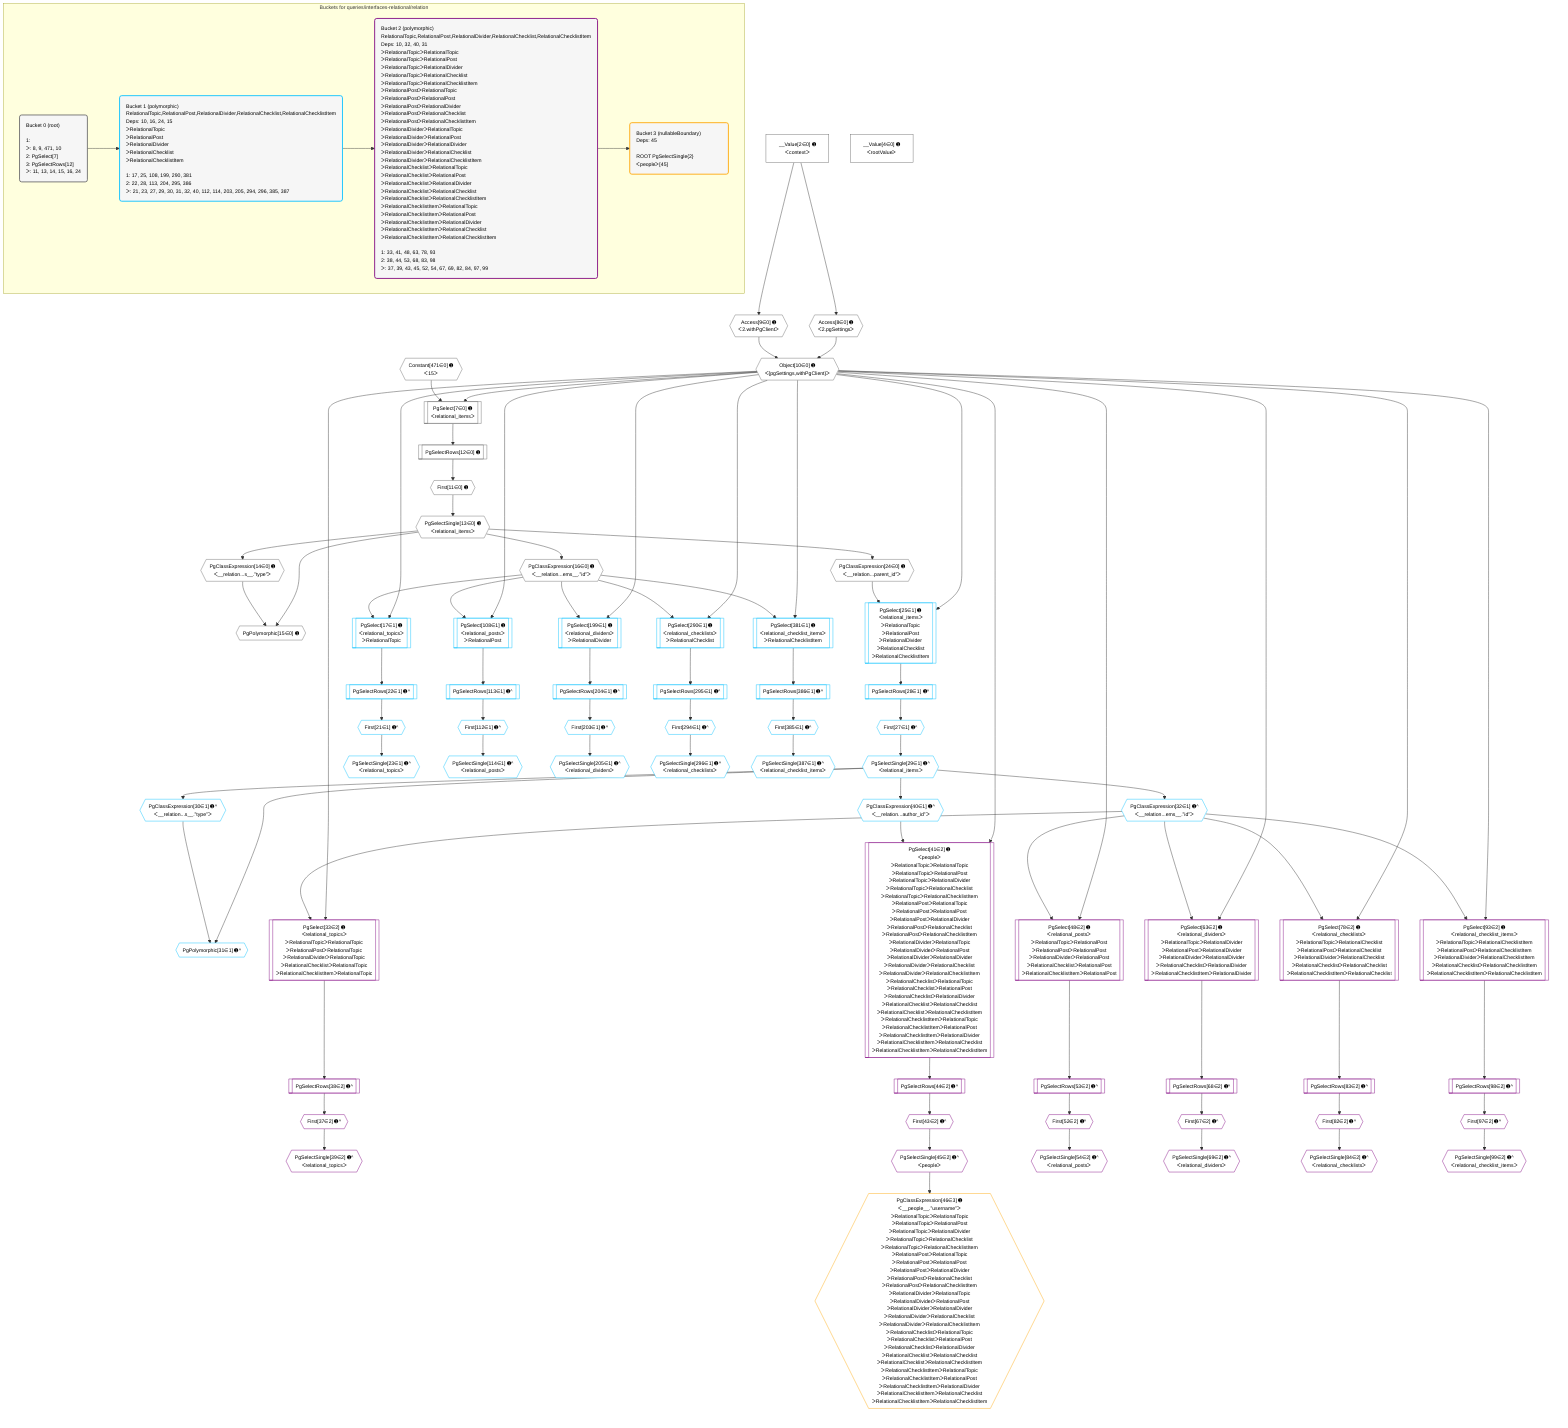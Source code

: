 %%{init: {'themeVariables': { 'fontSize': '12px'}}}%%
graph TD
    classDef path fill:#eee,stroke:#000,color:#000
    classDef plan fill:#fff,stroke-width:1px,color:#000
    classDef itemplan fill:#fff,stroke-width:2px,color:#000
    classDef unbatchedplan fill:#dff,stroke-width:1px,color:#000
    classDef sideeffectplan fill:#fcc,stroke-width:2px,color:#000
    classDef bucket fill:#f6f6f6,color:#000,stroke-width:2px,text-align:left


    %% plan dependencies
    PgSelect7[["PgSelect[7∈0] ➊<br />ᐸrelational_itemsᐳ"]]:::plan
    Object10{{"Object[10∈0] ➊<br />ᐸ{pgSettings,withPgClient}ᐳ"}}:::plan
    Constant471{{"Constant[471∈0] ➊<br />ᐸ15ᐳ"}}:::plan
    Object10 & Constant471 --> PgSelect7
    Access8{{"Access[8∈0] ➊<br />ᐸ2.pgSettingsᐳ"}}:::plan
    Access9{{"Access[9∈0] ➊<br />ᐸ2.withPgClientᐳ"}}:::plan
    Access8 & Access9 --> Object10
    PgPolymorphic15{{"PgPolymorphic[15∈0] ➊"}}:::plan
    PgSelectSingle13{{"PgSelectSingle[13∈0] ➊<br />ᐸrelational_itemsᐳ"}}:::plan
    PgClassExpression14{{"PgClassExpression[14∈0] ➊<br />ᐸ__relation...s__.”type”ᐳ"}}:::plan
    PgSelectSingle13 & PgClassExpression14 --> PgPolymorphic15
    __Value2["__Value[2∈0] ➊<br />ᐸcontextᐳ"]:::plan
    __Value2 --> Access8
    __Value2 --> Access9
    First11{{"First[11∈0] ➊"}}:::plan
    PgSelectRows12[["PgSelectRows[12∈0] ➊"]]:::plan
    PgSelectRows12 --> First11
    PgSelect7 --> PgSelectRows12
    First11 --> PgSelectSingle13
    PgSelectSingle13 --> PgClassExpression14
    PgClassExpression16{{"PgClassExpression[16∈0] ➊<br />ᐸ__relation...ems__.”id”ᐳ"}}:::plan
    PgSelectSingle13 --> PgClassExpression16
    PgClassExpression24{{"PgClassExpression[24∈0] ➊<br />ᐸ__relation...parent_id”ᐳ"}}:::plan
    PgSelectSingle13 --> PgClassExpression24
    __Value4["__Value[4∈0] ➊<br />ᐸrootValueᐳ"]:::plan
    PgSelect17[["PgSelect[17∈1] ➊<br />ᐸrelational_topicsᐳ<br />ᐳRelationalTopic"]]:::plan
    Object10 & PgClassExpression16 --> PgSelect17
    PgSelect25[["PgSelect[25∈1] ➊<br />ᐸrelational_itemsᐳ<br />ᐳRelationalTopic<br />ᐳRelationalPost<br />ᐳRelationalDivider<br />ᐳRelationalChecklist<br />ᐳRelationalChecklistItem"]]:::plan
    Object10 & PgClassExpression24 --> PgSelect25
    PgPolymorphic31{{"PgPolymorphic[31∈1] ➊^"}}:::plan
    PgSelectSingle29{{"PgSelectSingle[29∈1] ➊^<br />ᐸrelational_itemsᐳ"}}:::plan
    PgClassExpression30{{"PgClassExpression[30∈1] ➊^<br />ᐸ__relation...s__.”type”ᐳ"}}:::plan
    PgSelectSingle29 & PgClassExpression30 --> PgPolymorphic31
    PgSelect108[["PgSelect[108∈1] ➊<br />ᐸrelational_postsᐳ<br />ᐳRelationalPost"]]:::plan
    Object10 & PgClassExpression16 --> PgSelect108
    PgSelect199[["PgSelect[199∈1] ➊<br />ᐸrelational_dividersᐳ<br />ᐳRelationalDivider"]]:::plan
    Object10 & PgClassExpression16 --> PgSelect199
    PgSelect290[["PgSelect[290∈1] ➊<br />ᐸrelational_checklistsᐳ<br />ᐳRelationalChecklist"]]:::plan
    Object10 & PgClassExpression16 --> PgSelect290
    PgSelect381[["PgSelect[381∈1] ➊<br />ᐸrelational_checklist_itemsᐳ<br />ᐳRelationalChecklistItem"]]:::plan
    Object10 & PgClassExpression16 --> PgSelect381
    First21{{"First[21∈1] ➊^"}}:::plan
    PgSelectRows22[["PgSelectRows[22∈1] ➊^"]]:::plan
    PgSelectRows22 --> First21
    PgSelect17 --> PgSelectRows22
    PgSelectSingle23{{"PgSelectSingle[23∈1] ➊^<br />ᐸrelational_topicsᐳ"}}:::plan
    First21 --> PgSelectSingle23
    First27{{"First[27∈1] ➊^"}}:::plan
    PgSelectRows28[["PgSelectRows[28∈1] ➊^"]]:::plan
    PgSelectRows28 --> First27
    PgSelect25 --> PgSelectRows28
    First27 --> PgSelectSingle29
    PgSelectSingle29 --> PgClassExpression30
    PgClassExpression32{{"PgClassExpression[32∈1] ➊^<br />ᐸ__relation...ems__.”id”ᐳ"}}:::plan
    PgSelectSingle29 --> PgClassExpression32
    PgClassExpression40{{"PgClassExpression[40∈1] ➊^<br />ᐸ__relation...author_id”ᐳ"}}:::plan
    PgSelectSingle29 --> PgClassExpression40
    First112{{"First[112∈1] ➊^"}}:::plan
    PgSelectRows113[["PgSelectRows[113∈1] ➊^"]]:::plan
    PgSelectRows113 --> First112
    PgSelect108 --> PgSelectRows113
    PgSelectSingle114{{"PgSelectSingle[114∈1] ➊^<br />ᐸrelational_postsᐳ"}}:::plan
    First112 --> PgSelectSingle114
    First203{{"First[203∈1] ➊^"}}:::plan
    PgSelectRows204[["PgSelectRows[204∈1] ➊^"]]:::plan
    PgSelectRows204 --> First203
    PgSelect199 --> PgSelectRows204
    PgSelectSingle205{{"PgSelectSingle[205∈1] ➊^<br />ᐸrelational_dividersᐳ"}}:::plan
    First203 --> PgSelectSingle205
    First294{{"First[294∈1] ➊^"}}:::plan
    PgSelectRows295[["PgSelectRows[295∈1] ➊^"]]:::plan
    PgSelectRows295 --> First294
    PgSelect290 --> PgSelectRows295
    PgSelectSingle296{{"PgSelectSingle[296∈1] ➊^<br />ᐸrelational_checklistsᐳ"}}:::plan
    First294 --> PgSelectSingle296
    First385{{"First[385∈1] ➊^"}}:::plan
    PgSelectRows386[["PgSelectRows[386∈1] ➊^"]]:::plan
    PgSelectRows386 --> First385
    PgSelect381 --> PgSelectRows386
    PgSelectSingle387{{"PgSelectSingle[387∈1] ➊^<br />ᐸrelational_checklist_itemsᐳ"}}:::plan
    First385 --> PgSelectSingle387
    PgSelect33[["PgSelect[33∈2] ➊<br />ᐸrelational_topicsᐳ<br />ᐳRelationalTopicᐳRelationalTopic<br />ᐳRelationalPostᐳRelationalTopic<br />ᐳRelationalDividerᐳRelationalTopic<br />ᐳRelationalChecklistᐳRelationalTopic<br />ᐳRelationalChecklistItemᐳRelationalTopic"]]:::plan
    Object10 & PgClassExpression32 --> PgSelect33
    PgSelect41[["PgSelect[41∈2] ➊<br />ᐸpeopleᐳ<br />ᐳRelationalTopicᐳRelationalTopic<br />ᐳRelationalTopicᐳRelationalPost<br />ᐳRelationalTopicᐳRelationalDivider<br />ᐳRelationalTopicᐳRelationalChecklist<br />ᐳRelationalTopicᐳRelationalChecklistItem<br />ᐳRelationalPostᐳRelationalTopic<br />ᐳRelationalPostᐳRelationalPost<br />ᐳRelationalPostᐳRelationalDivider<br />ᐳRelationalPostᐳRelationalChecklist<br />ᐳRelationalPostᐳRelationalChecklistItem<br />ᐳRelationalDividerᐳRelationalTopic<br />ᐳRelationalDividerᐳRelationalPost<br />ᐳRelationalDividerᐳRelationalDivider<br />ᐳRelationalDividerᐳRelationalChecklist<br />ᐳRelationalDividerᐳRelationalChecklistItem<br />ᐳRelationalChecklistᐳRelationalTopic<br />ᐳRelationalChecklistᐳRelationalPost<br />ᐳRelationalChecklistᐳRelationalDivider<br />ᐳRelationalChecklistᐳRelationalChecklist<br />ᐳRelationalChecklistᐳRelationalChecklistItem<br />ᐳRelationalChecklistItemᐳRelationalTopic<br />ᐳRelationalChecklistItemᐳRelationalPost<br />ᐳRelationalChecklistItemᐳRelationalDivider<br />ᐳRelationalChecklistItemᐳRelationalChecklist<br />ᐳRelationalChecklistItemᐳRelationalChecklistItem"]]:::plan
    Object10 & PgClassExpression40 --> PgSelect41
    PgSelect48[["PgSelect[48∈2] ➊<br />ᐸrelational_postsᐳ<br />ᐳRelationalTopicᐳRelationalPost<br />ᐳRelationalPostᐳRelationalPost<br />ᐳRelationalDividerᐳRelationalPost<br />ᐳRelationalChecklistᐳRelationalPost<br />ᐳRelationalChecklistItemᐳRelationalPost"]]:::plan
    Object10 & PgClassExpression32 --> PgSelect48
    PgSelect63[["PgSelect[63∈2] ➊<br />ᐸrelational_dividersᐳ<br />ᐳRelationalTopicᐳRelationalDivider<br />ᐳRelationalPostᐳRelationalDivider<br />ᐳRelationalDividerᐳRelationalDivider<br />ᐳRelationalChecklistᐳRelationalDivider<br />ᐳRelationalChecklistItemᐳRelationalDivider"]]:::plan
    Object10 & PgClassExpression32 --> PgSelect63
    PgSelect78[["PgSelect[78∈2] ➊<br />ᐸrelational_checklistsᐳ<br />ᐳRelationalTopicᐳRelationalChecklist<br />ᐳRelationalPostᐳRelationalChecklist<br />ᐳRelationalDividerᐳRelationalChecklist<br />ᐳRelationalChecklistᐳRelationalChecklist<br />ᐳRelationalChecklistItemᐳRelationalChecklist"]]:::plan
    Object10 & PgClassExpression32 --> PgSelect78
    PgSelect93[["PgSelect[93∈2] ➊<br />ᐸrelational_checklist_itemsᐳ<br />ᐳRelationalTopicᐳRelationalChecklistItem<br />ᐳRelationalPostᐳRelationalChecklistItem<br />ᐳRelationalDividerᐳRelationalChecklistItem<br />ᐳRelationalChecklistᐳRelationalChecklistItem<br />ᐳRelationalChecklistItemᐳRelationalChecklistItem"]]:::plan
    Object10 & PgClassExpression32 --> PgSelect93
    First37{{"First[37∈2] ➊^"}}:::plan
    PgSelectRows38[["PgSelectRows[38∈2] ➊^"]]:::plan
    PgSelectRows38 --> First37
    PgSelect33 --> PgSelectRows38
    PgSelectSingle39{{"PgSelectSingle[39∈2] ➊^<br />ᐸrelational_topicsᐳ"}}:::plan
    First37 --> PgSelectSingle39
    First43{{"First[43∈2] ➊^"}}:::plan
    PgSelectRows44[["PgSelectRows[44∈2] ➊^"]]:::plan
    PgSelectRows44 --> First43
    PgSelect41 --> PgSelectRows44
    PgSelectSingle45{{"PgSelectSingle[45∈2] ➊^<br />ᐸpeopleᐳ"}}:::plan
    First43 --> PgSelectSingle45
    First52{{"First[52∈2] ➊^"}}:::plan
    PgSelectRows53[["PgSelectRows[53∈2] ➊^"]]:::plan
    PgSelectRows53 --> First52
    PgSelect48 --> PgSelectRows53
    PgSelectSingle54{{"PgSelectSingle[54∈2] ➊^<br />ᐸrelational_postsᐳ"}}:::plan
    First52 --> PgSelectSingle54
    First67{{"First[67∈2] ➊^"}}:::plan
    PgSelectRows68[["PgSelectRows[68∈2] ➊^"]]:::plan
    PgSelectRows68 --> First67
    PgSelect63 --> PgSelectRows68
    PgSelectSingle69{{"PgSelectSingle[69∈2] ➊^<br />ᐸrelational_dividersᐳ"}}:::plan
    First67 --> PgSelectSingle69
    First82{{"First[82∈2] ➊^"}}:::plan
    PgSelectRows83[["PgSelectRows[83∈2] ➊^"]]:::plan
    PgSelectRows83 --> First82
    PgSelect78 --> PgSelectRows83
    PgSelectSingle84{{"PgSelectSingle[84∈2] ➊^<br />ᐸrelational_checklistsᐳ"}}:::plan
    First82 --> PgSelectSingle84
    First97{{"First[97∈2] ➊^"}}:::plan
    PgSelectRows98[["PgSelectRows[98∈2] ➊^"]]:::plan
    PgSelectRows98 --> First97
    PgSelect93 --> PgSelectRows98
    PgSelectSingle99{{"PgSelectSingle[99∈2] ➊^<br />ᐸrelational_checklist_itemsᐳ"}}:::plan
    First97 --> PgSelectSingle99
    PgClassExpression46{{"PgClassExpression[46∈3] ➊<br />ᐸ__people__.”username”ᐳ<br />ᐳRelationalTopicᐳRelationalTopic<br />ᐳRelationalTopicᐳRelationalPost<br />ᐳRelationalTopicᐳRelationalDivider<br />ᐳRelationalTopicᐳRelationalChecklist<br />ᐳRelationalTopicᐳRelationalChecklistItem<br />ᐳRelationalPostᐳRelationalTopic<br />ᐳRelationalPostᐳRelationalPost<br />ᐳRelationalPostᐳRelationalDivider<br />ᐳRelationalPostᐳRelationalChecklist<br />ᐳRelationalPostᐳRelationalChecklistItem<br />ᐳRelationalDividerᐳRelationalTopic<br />ᐳRelationalDividerᐳRelationalPost<br />ᐳRelationalDividerᐳRelationalDivider<br />ᐳRelationalDividerᐳRelationalChecklist<br />ᐳRelationalDividerᐳRelationalChecklistItem<br />ᐳRelationalChecklistᐳRelationalTopic<br />ᐳRelationalChecklistᐳRelationalPost<br />ᐳRelationalChecklistᐳRelationalDivider<br />ᐳRelationalChecklistᐳRelationalChecklist<br />ᐳRelationalChecklistᐳRelationalChecklistItem<br />ᐳRelationalChecklistItemᐳRelationalTopic<br />ᐳRelationalChecklistItemᐳRelationalPost<br />ᐳRelationalChecklistItemᐳRelationalDivider<br />ᐳRelationalChecklistItemᐳRelationalChecklist<br />ᐳRelationalChecklistItemᐳRelationalChecklistItem"}}:::plan
    PgSelectSingle45 --> PgClassExpression46

    %% define steps

    subgraph "Buckets for queries/interfaces-relational/relation"
    Bucket0("Bucket 0 (root)<br /><br />1: <br />ᐳ: 8, 9, 471, 10<br />2: PgSelect[7]<br />3: PgSelectRows[12]<br />ᐳ: 11, 13, 14, 15, 16, 24"):::bucket
    classDef bucket0 stroke:#696969
    class Bucket0,__Value2,__Value4,PgSelect7,Access8,Access9,Object10,First11,PgSelectRows12,PgSelectSingle13,PgClassExpression14,PgPolymorphic15,PgClassExpression16,PgClassExpression24,Constant471 bucket0
    Bucket1("Bucket 1 (polymorphic)<br />RelationalTopic,RelationalPost,RelationalDivider,RelationalChecklist,RelationalChecklistItem<br />Deps: 10, 16, 24, 15<br />ᐳRelationalTopic<br />ᐳRelationalPost<br />ᐳRelationalDivider<br />ᐳRelationalChecklist<br />ᐳRelationalChecklistItem<br /><br />1: 17, 25, 108, 199, 290, 381<br />2: 22, 28, 113, 204, 295, 386<br />ᐳ: 21, 23, 27, 29, 30, 31, 32, 40, 112, 114, 203, 205, 294, 296, 385, 387"):::bucket
    classDef bucket1 stroke:#00bfff
    class Bucket1,PgSelect17,First21,PgSelectRows22,PgSelectSingle23,PgSelect25,First27,PgSelectRows28,PgSelectSingle29,PgClassExpression30,PgPolymorphic31,PgClassExpression32,PgClassExpression40,PgSelect108,First112,PgSelectRows113,PgSelectSingle114,PgSelect199,First203,PgSelectRows204,PgSelectSingle205,PgSelect290,First294,PgSelectRows295,PgSelectSingle296,PgSelect381,First385,PgSelectRows386,PgSelectSingle387 bucket1
    Bucket2("Bucket 2 (polymorphic)<br />RelationalTopic,RelationalPost,RelationalDivider,RelationalChecklist,RelationalChecklistItem<br />Deps: 10, 32, 40, 31<br />ᐳRelationalTopicᐳRelationalTopic<br />ᐳRelationalTopicᐳRelationalPost<br />ᐳRelationalTopicᐳRelationalDivider<br />ᐳRelationalTopicᐳRelationalChecklist<br />ᐳRelationalTopicᐳRelationalChecklistItem<br />ᐳRelationalPostᐳRelationalTopic<br />ᐳRelationalPostᐳRelationalPost<br />ᐳRelationalPostᐳRelationalDivider<br />ᐳRelationalPostᐳRelationalChecklist<br />ᐳRelationalPostᐳRelationalChecklistItem<br />ᐳRelationalDividerᐳRelationalTopic<br />ᐳRelationalDividerᐳRelationalPost<br />ᐳRelationalDividerᐳRelationalDivider<br />ᐳRelationalDividerᐳRelationalChecklist<br />ᐳRelationalDividerᐳRelationalChecklistItem<br />ᐳRelationalChecklistᐳRelationalTopic<br />ᐳRelationalChecklistᐳRelationalPost<br />ᐳRelationalChecklistᐳRelationalDivider<br />ᐳRelationalChecklistᐳRelationalChecklist<br />ᐳRelationalChecklistᐳRelationalChecklistItem<br />ᐳRelationalChecklistItemᐳRelationalTopic<br />ᐳRelationalChecklistItemᐳRelationalPost<br />ᐳRelationalChecklistItemᐳRelationalDivider<br />ᐳRelationalChecklistItemᐳRelationalChecklist<br />ᐳRelationalChecklistItemᐳRelationalChecklistItem<br /><br />1: 33, 41, 48, 63, 78, 93<br />2: 38, 44, 53, 68, 83, 98<br />ᐳ: 37, 39, 43, 45, 52, 54, 67, 69, 82, 84, 97, 99"):::bucket
    classDef bucket2 stroke:#7f007f
    class Bucket2,PgSelect33,First37,PgSelectRows38,PgSelectSingle39,PgSelect41,First43,PgSelectRows44,PgSelectSingle45,PgSelect48,First52,PgSelectRows53,PgSelectSingle54,PgSelect63,First67,PgSelectRows68,PgSelectSingle69,PgSelect78,First82,PgSelectRows83,PgSelectSingle84,PgSelect93,First97,PgSelectRows98,PgSelectSingle99 bucket2
    Bucket3("Bucket 3 (nullableBoundary)<br />Deps: 45<br /><br />ROOT PgSelectSingle{2}ᐸpeopleᐳ[45]"):::bucket
    classDef bucket3 stroke:#ffa500
    class Bucket3,PgClassExpression46 bucket3
    Bucket0 --> Bucket1
    Bucket1 --> Bucket2
    Bucket2 --> Bucket3
    end